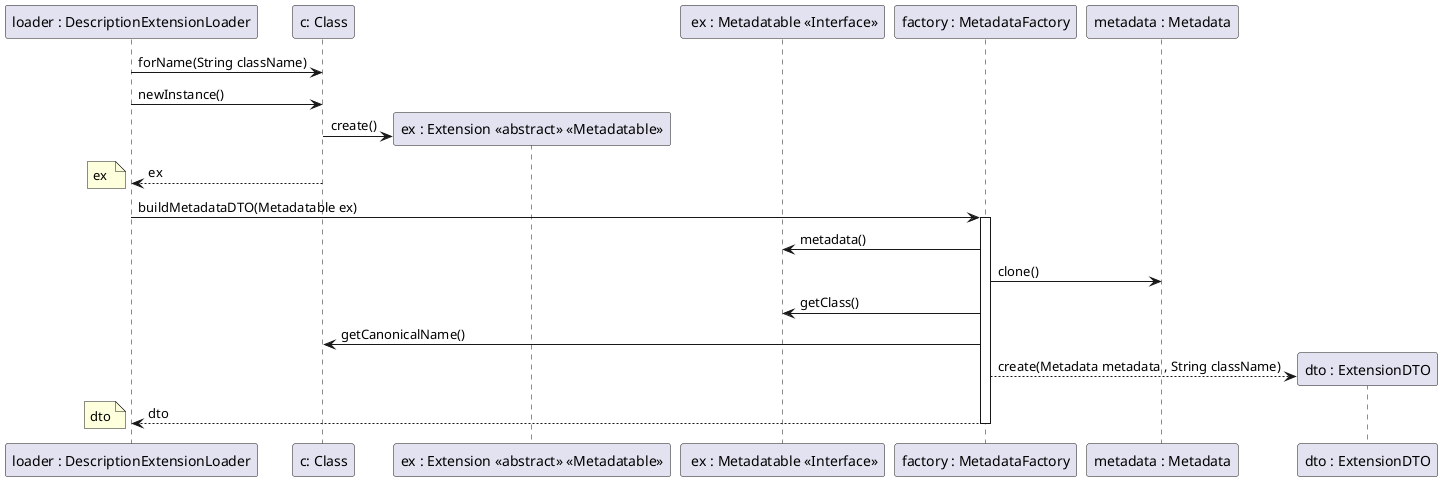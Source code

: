 @startuml core01_2_06_design.png

'participant "app : CleanSheets" as app
'participant "manager : ExtensionManager" as manager
'participant "loader : DescriptionExtensionLoader" as loader
'participant "ctrl : DescriptionExtensionLoaderController" as ctrl
'participant "thread : Thread" as thread
'participant "ui : DescriptionExtensionLoaderUI" as ui






'participant "dto : ExtensionDTO" as dto
'participant "name : Name" as name
'participant "version : Version" as version
'participant "desc : Description" as desc
'participant "factory : MetadataFactory" as factory
'participant " ex : Metadatable <<Interface>>" as interface

participant "loader : DescriptionExtensionLoader" as loader
participant "c: Class" as c
participant "ex : Extension << abstract >> << Metadatable >>" as ex
participant " ex : Metadatable <<Interface>>" as interface
participant "factory : MetadataFactory" as factory
participant "metadata : Metadata" as metadata
participant "dto : ExtensionDTO" as dto

loader -> c : forName(String className)
loader -> c : newInstance()
create ex
c -> ex : create()
c --> loader : ex
note left 
ex 
end note

loader -> factory : buildMetadataDTO(Metadatable ex)
activate factory

factory -> interface : metadata()
factory -> metadata : clone()
factory -> interface : getClass()
factory -> c : getCanonicalName()
create dto
factory --> dto : create(Metadata metadata , String className)
factory --> loader : dto
note left
dto
end note

deactivate factory





@enduml